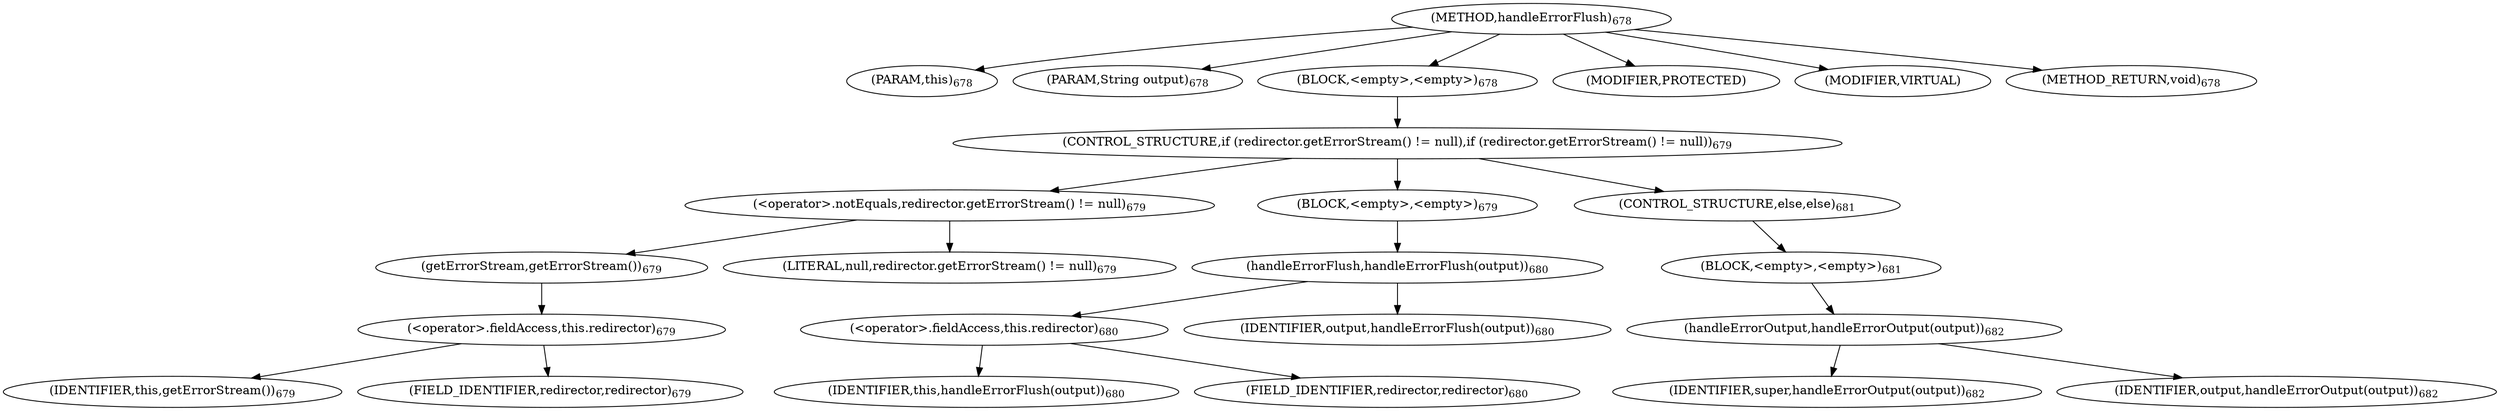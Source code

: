 digraph "handleErrorFlush" {  
"1214" [label = <(METHOD,handleErrorFlush)<SUB>678</SUB>> ]
"1215" [label = <(PARAM,this)<SUB>678</SUB>> ]
"1216" [label = <(PARAM,String output)<SUB>678</SUB>> ]
"1217" [label = <(BLOCK,&lt;empty&gt;,&lt;empty&gt;)<SUB>678</SUB>> ]
"1218" [label = <(CONTROL_STRUCTURE,if (redirector.getErrorStream() != null),if (redirector.getErrorStream() != null))<SUB>679</SUB>> ]
"1219" [label = <(&lt;operator&gt;.notEquals,redirector.getErrorStream() != null)<SUB>679</SUB>> ]
"1220" [label = <(getErrorStream,getErrorStream())<SUB>679</SUB>> ]
"1221" [label = <(&lt;operator&gt;.fieldAccess,this.redirector)<SUB>679</SUB>> ]
"1222" [label = <(IDENTIFIER,this,getErrorStream())<SUB>679</SUB>> ]
"1223" [label = <(FIELD_IDENTIFIER,redirector,redirector)<SUB>679</SUB>> ]
"1224" [label = <(LITERAL,null,redirector.getErrorStream() != null)<SUB>679</SUB>> ]
"1225" [label = <(BLOCK,&lt;empty&gt;,&lt;empty&gt;)<SUB>679</SUB>> ]
"1226" [label = <(handleErrorFlush,handleErrorFlush(output))<SUB>680</SUB>> ]
"1227" [label = <(&lt;operator&gt;.fieldAccess,this.redirector)<SUB>680</SUB>> ]
"1228" [label = <(IDENTIFIER,this,handleErrorFlush(output))<SUB>680</SUB>> ]
"1229" [label = <(FIELD_IDENTIFIER,redirector,redirector)<SUB>680</SUB>> ]
"1230" [label = <(IDENTIFIER,output,handleErrorFlush(output))<SUB>680</SUB>> ]
"1231" [label = <(CONTROL_STRUCTURE,else,else)<SUB>681</SUB>> ]
"1232" [label = <(BLOCK,&lt;empty&gt;,&lt;empty&gt;)<SUB>681</SUB>> ]
"1233" [label = <(handleErrorOutput,handleErrorOutput(output))<SUB>682</SUB>> ]
"1234" [label = <(IDENTIFIER,super,handleErrorOutput(output))<SUB>682</SUB>> ]
"1235" [label = <(IDENTIFIER,output,handleErrorOutput(output))<SUB>682</SUB>> ]
"1236" [label = <(MODIFIER,PROTECTED)> ]
"1237" [label = <(MODIFIER,VIRTUAL)> ]
"1238" [label = <(METHOD_RETURN,void)<SUB>678</SUB>> ]
  "1214" -> "1215" 
  "1214" -> "1216" 
  "1214" -> "1217" 
  "1214" -> "1236" 
  "1214" -> "1237" 
  "1214" -> "1238" 
  "1217" -> "1218" 
  "1218" -> "1219" 
  "1218" -> "1225" 
  "1218" -> "1231" 
  "1219" -> "1220" 
  "1219" -> "1224" 
  "1220" -> "1221" 
  "1221" -> "1222" 
  "1221" -> "1223" 
  "1225" -> "1226" 
  "1226" -> "1227" 
  "1226" -> "1230" 
  "1227" -> "1228" 
  "1227" -> "1229" 
  "1231" -> "1232" 
  "1232" -> "1233" 
  "1233" -> "1234" 
  "1233" -> "1235" 
}
